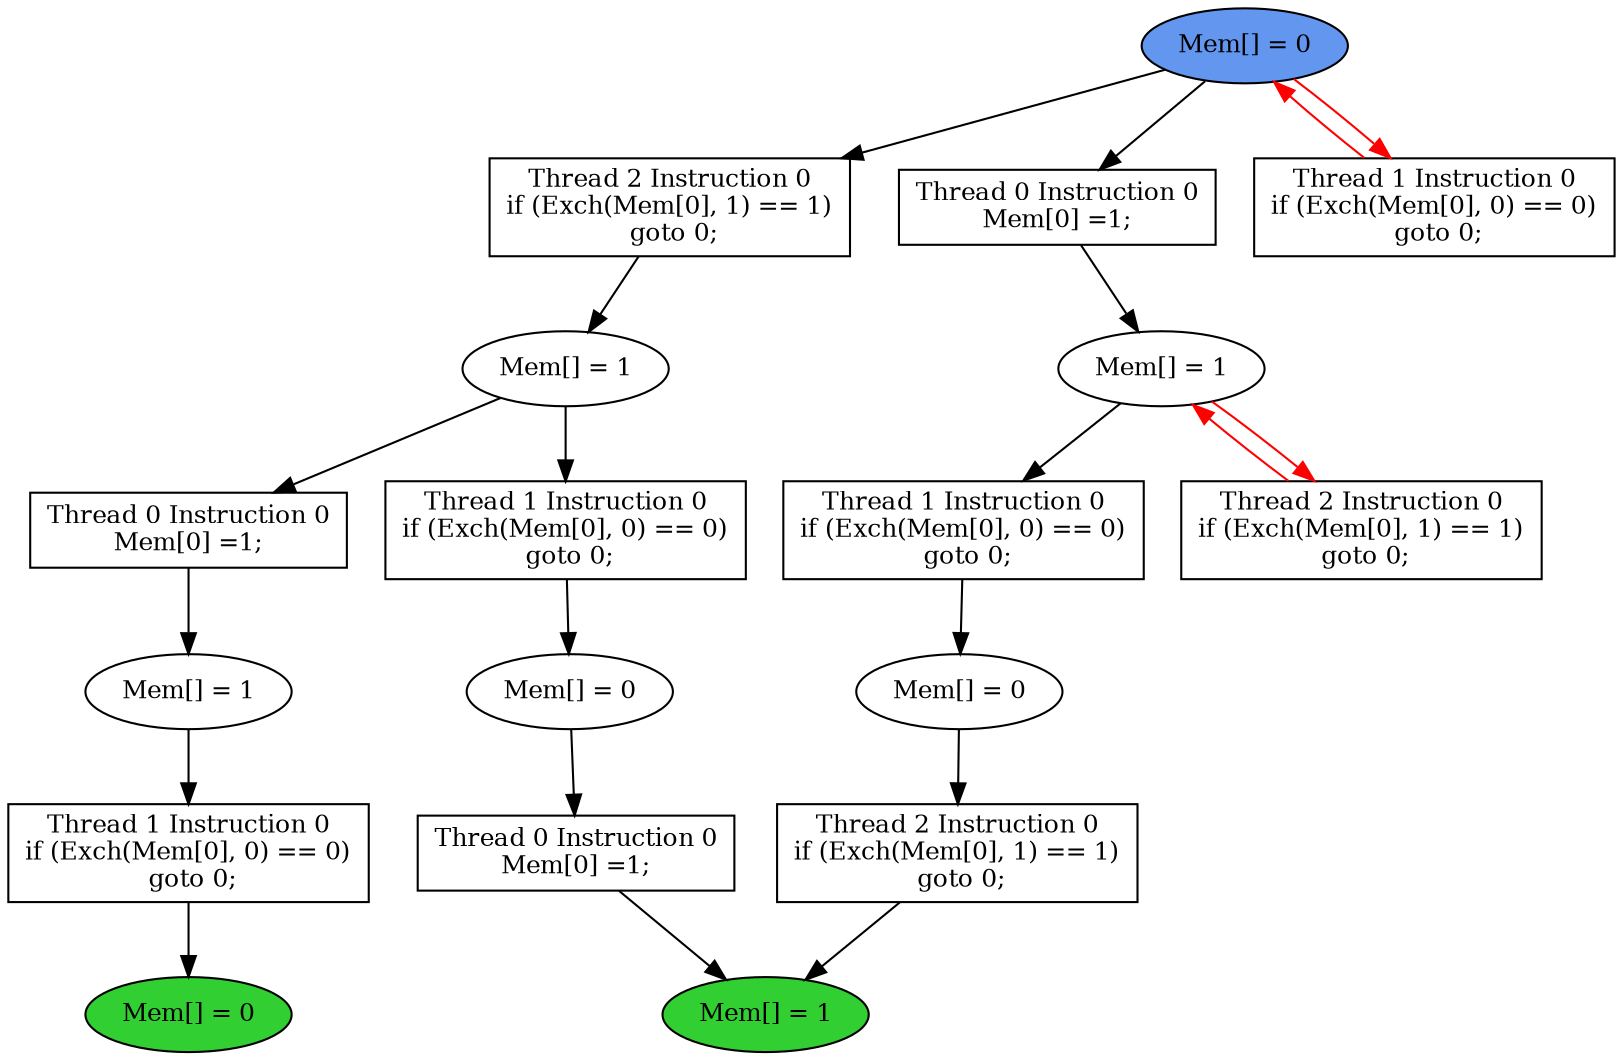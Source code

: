 digraph "graph" {
graph [fontsize=12]
node [fontsize=12]
edge [fontsize=12]
rankdir=TB;
"N18" -> "N17" [uuid = "<A0, END1>", color = "#000000", fontcolor = "#ffffff", style = "solid", label = "", dir = "forward", weight = "1"]
"N13" -> "N12" [uuid = "<A1, S4>", color = "#000000", fontcolor = "#ffffff", style = "solid", label = "", dir = "forward", weight = "1"]
"N16" -> "N15" [uuid = "<A2, S3>", color = "#000000", fontcolor = "#ffffff", style = "solid", label = "", dir = "forward", weight = "1"]
"N29" -> "N25" [uuid = "<A3, START>", color = "#ff0000", fontcolor = "#ffffff", style = "solid", label = "", dir = "back", weight = "1"]
"N14" -> "N10" [uuid = "<A4, END0>", color = "#000000", fontcolor = "#ffffff", style = "solid", label = "", dir = "forward", weight = "1"]
"N22" -> "N21" [uuid = "<A5, S2>", color = "#000000", fontcolor = "#ffffff", style = "solid", label = "", dir = "forward", weight = "1"]
"N11" -> "N10" [uuid = "<A6, END0>", color = "#000000", fontcolor = "#ffffff", style = "solid", label = "", dir = "forward", weight = "1"]
"N28" -> "N27" [uuid = "<A7, S1>", color = "#000000", fontcolor = "#ffffff", style = "solid", label = "", dir = "forward", weight = "1"]
"N20" -> "N19" [uuid = "<A8, S0>", color = "#000000", fontcolor = "#ffffff", style = "solid", label = "", dir = "forward", weight = "1"]
"N27" -> "N26" [uuid = "<A9, S1>", color = "#ff0000", fontcolor = "#ffffff", style = "solid", label = "", dir = "back", weight = "1"]
"N19" -> "N18" [uuid = "<A0, S0>", color = "#000000", fontcolor = "#ffffff", style = "solid", label = "", dir = "forward", weight = "1"]
"N21" -> "N13" [uuid = "<A1, S2>", color = "#000000", fontcolor = "#ffffff", style = "solid", label = "", dir = "forward", weight = "1"]
"N27" -> "N16" [uuid = "<A2, S1>", color = "#000000", fontcolor = "#ffffff", style = "solid", label = "", dir = "forward", weight = "1"]
"N29" -> "N25" [uuid = "<A3, START>", color = "#ff0000", fontcolor = "#ffffff", style = "solid", label = "", dir = "forward", weight = "1"]
"N15" -> "N14" [uuid = "<A4, S3>", color = "#000000", fontcolor = "#ffffff", style = "solid", label = "", dir = "forward", weight = "1"]
"N29" -> "N22" [uuid = "<A5, START>", color = "#000000", fontcolor = "#ffffff", style = "solid", label = "", dir = "forward", weight = "1"]
"N12" -> "N11" [uuid = "<A6, S4>", color = "#000000", fontcolor = "#ffffff", style = "solid", label = "", dir = "forward", weight = "1"]
"N29" -> "N28" [uuid = "<A7, START>", color = "#000000", fontcolor = "#ffffff", style = "solid", label = "", dir = "forward", weight = "1"]
"N21" -> "N20" [uuid = "<A8, S2>", color = "#000000", fontcolor = "#ffffff", style = "solid", label = "", dir = "forward", weight = "1"]
"N27" -> "N26" [uuid = "<A9, S1>", color = "#ff0000", fontcolor = "#ffffff", style = "solid", label = "", dir = "forward", weight = "1"]
"N10" [uuid="END0", label="Mem[] = 1", fillcolor = "#31cf31", fontcolor = "#000000", shape = "ellipse", style = "filled, solid"]
"N11" [uuid="A6", label="Thread 0 Instruction 0
Mem[0] =1;", fillcolor = "#ffffff", fontcolor = "#000000", shape = "box", style = "filled, solid"]
"N12" [uuid="S4", label="Mem[] = 0", fillcolor = "#ffffff", fontcolor = "#000000", shape = "ellipse", style = "filled, solid"]
"N13" [uuid="A1", label="Thread 1 Instruction 0
if (Exch(Mem[0], 0) == 0)
 goto 0;", fillcolor = "#ffffff", fontcolor = "#000000", shape = "box", style = "filled, solid"]
"N14" [uuid="A4", label="Thread 2 Instruction 0
if (Exch(Mem[0], 1) == 1)
 goto 0;", fillcolor = "#ffffff", fontcolor = "#000000", shape = "box", style = "filled, solid"]
"N15" [uuid="S3", label="Mem[] = 0", fillcolor = "#ffffff", fontcolor = "#000000", shape = "ellipse", style = "filled, solid"]
"N16" [uuid="A2", label="Thread 1 Instruction 0
if (Exch(Mem[0], 0) == 0)
 goto 0;", fillcolor = "#ffffff", fontcolor = "#000000", shape = "box", style = "filled, solid"]
"N17" [uuid="END1", label="Mem[] = 0", fillcolor = "#31cf31", fontcolor = "#000000", shape = "ellipse", style = "filled, solid"]
"N18" [uuid="A0", label="Thread 1 Instruction 0
if (Exch(Mem[0], 0) == 0)
 goto 0;", fillcolor = "#ffffff", fontcolor = "#000000", shape = "box", style = "filled, solid"]
"N19" [uuid="S0", label="Mem[] = 1", fillcolor = "#ffffff", fontcolor = "#000000", shape = "ellipse", style = "filled, solid"]
"N20" [uuid="A8", label="Thread 0 Instruction 0
Mem[0] =1;", fillcolor = "#ffffff", fontcolor = "#000000", shape = "box", style = "filled, solid"]
"N21" [uuid="S2", label="Mem[] = 1", fillcolor = "#ffffff", fontcolor = "#000000", shape = "ellipse", style = "filled, solid"]
"N22" [uuid="A5", label="Thread 2 Instruction 0
if (Exch(Mem[0], 1) == 1)
 goto 0;", fillcolor = "#ffffff", fontcolor = "#000000", shape = "box", style = "filled, solid"]
"N25" [uuid="A3", label="Thread 1 Instruction 0
if (Exch(Mem[0], 0) == 0)
 goto 0;", fillcolor = "#ffffff", fontcolor = "#000000", shape = "box", style = "filled, solid"]
"N26" [uuid="A9", label="Thread 2 Instruction 0
if (Exch(Mem[0], 1) == 1)
 goto 0;", fillcolor = "#ffffff", fontcolor = "#000000", shape = "box", style = "filled, solid"]
"N27" [uuid="S1", label="Mem[] = 1", fillcolor = "#ffffff", fontcolor = "#000000", shape = "ellipse", style = "filled, solid"]
"N28" [uuid="A7", label="Thread 0 Instruction 0
Mem[0] =1;", fillcolor = "#ffffff", fontcolor = "#000000", shape = "box", style = "filled, solid"]
"N29" [uuid="START", label="Mem[] = 0", fillcolor = "#6396ef", fontcolor = "#000000", shape = "ellipse", style = "filled, solid"]
}
